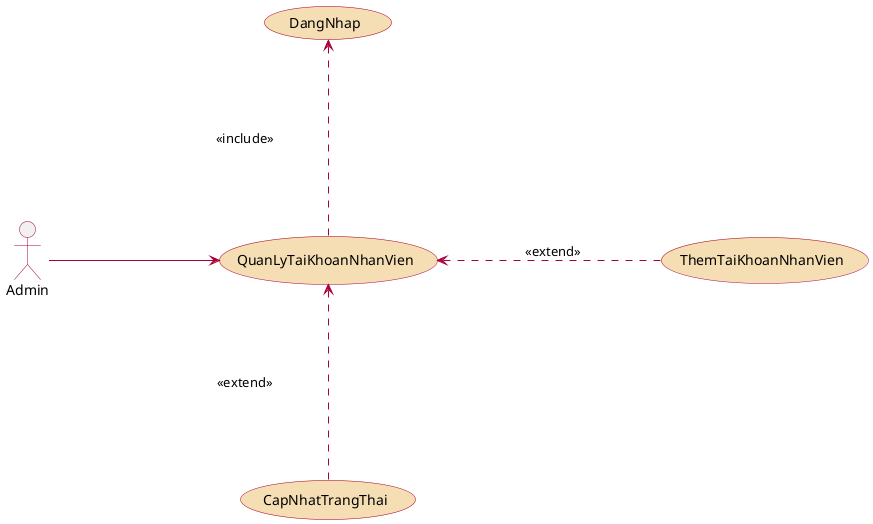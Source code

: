 @startuml
left to right direction
actor Admin #line:A80036;
usecase QuanLyTaiKhoanNhanVien #Wheat;line:A80036;
usecase DangNhap #Wheat;line:A80036;
usecase ThemTaiKhoanNhanVien #Wheat;line:A80036;
usecase CapNhatTrangThai #Wheat;line:A80036;

Admin  --> QuanLyTaiKhoanNhanVien #line:A80036 : \t\t\t\t
QuanLyTaiKhoanNhanVien  .left.>  DangNhap #line:A80036 : \n\n\n\n <<include>> \n\n\n\n
QuanLyTaiKhoanNhanVien  <.down.  ThemTaiKhoanNhanVien #line:A80036 : \t\t <<extend>>\t\t
QuanLyTaiKhoanNhanVien  <.right.  CapNhatTrangThai #line:A80036 : \n\n\n\n <<extend>> \n\n\n\n
@endum
